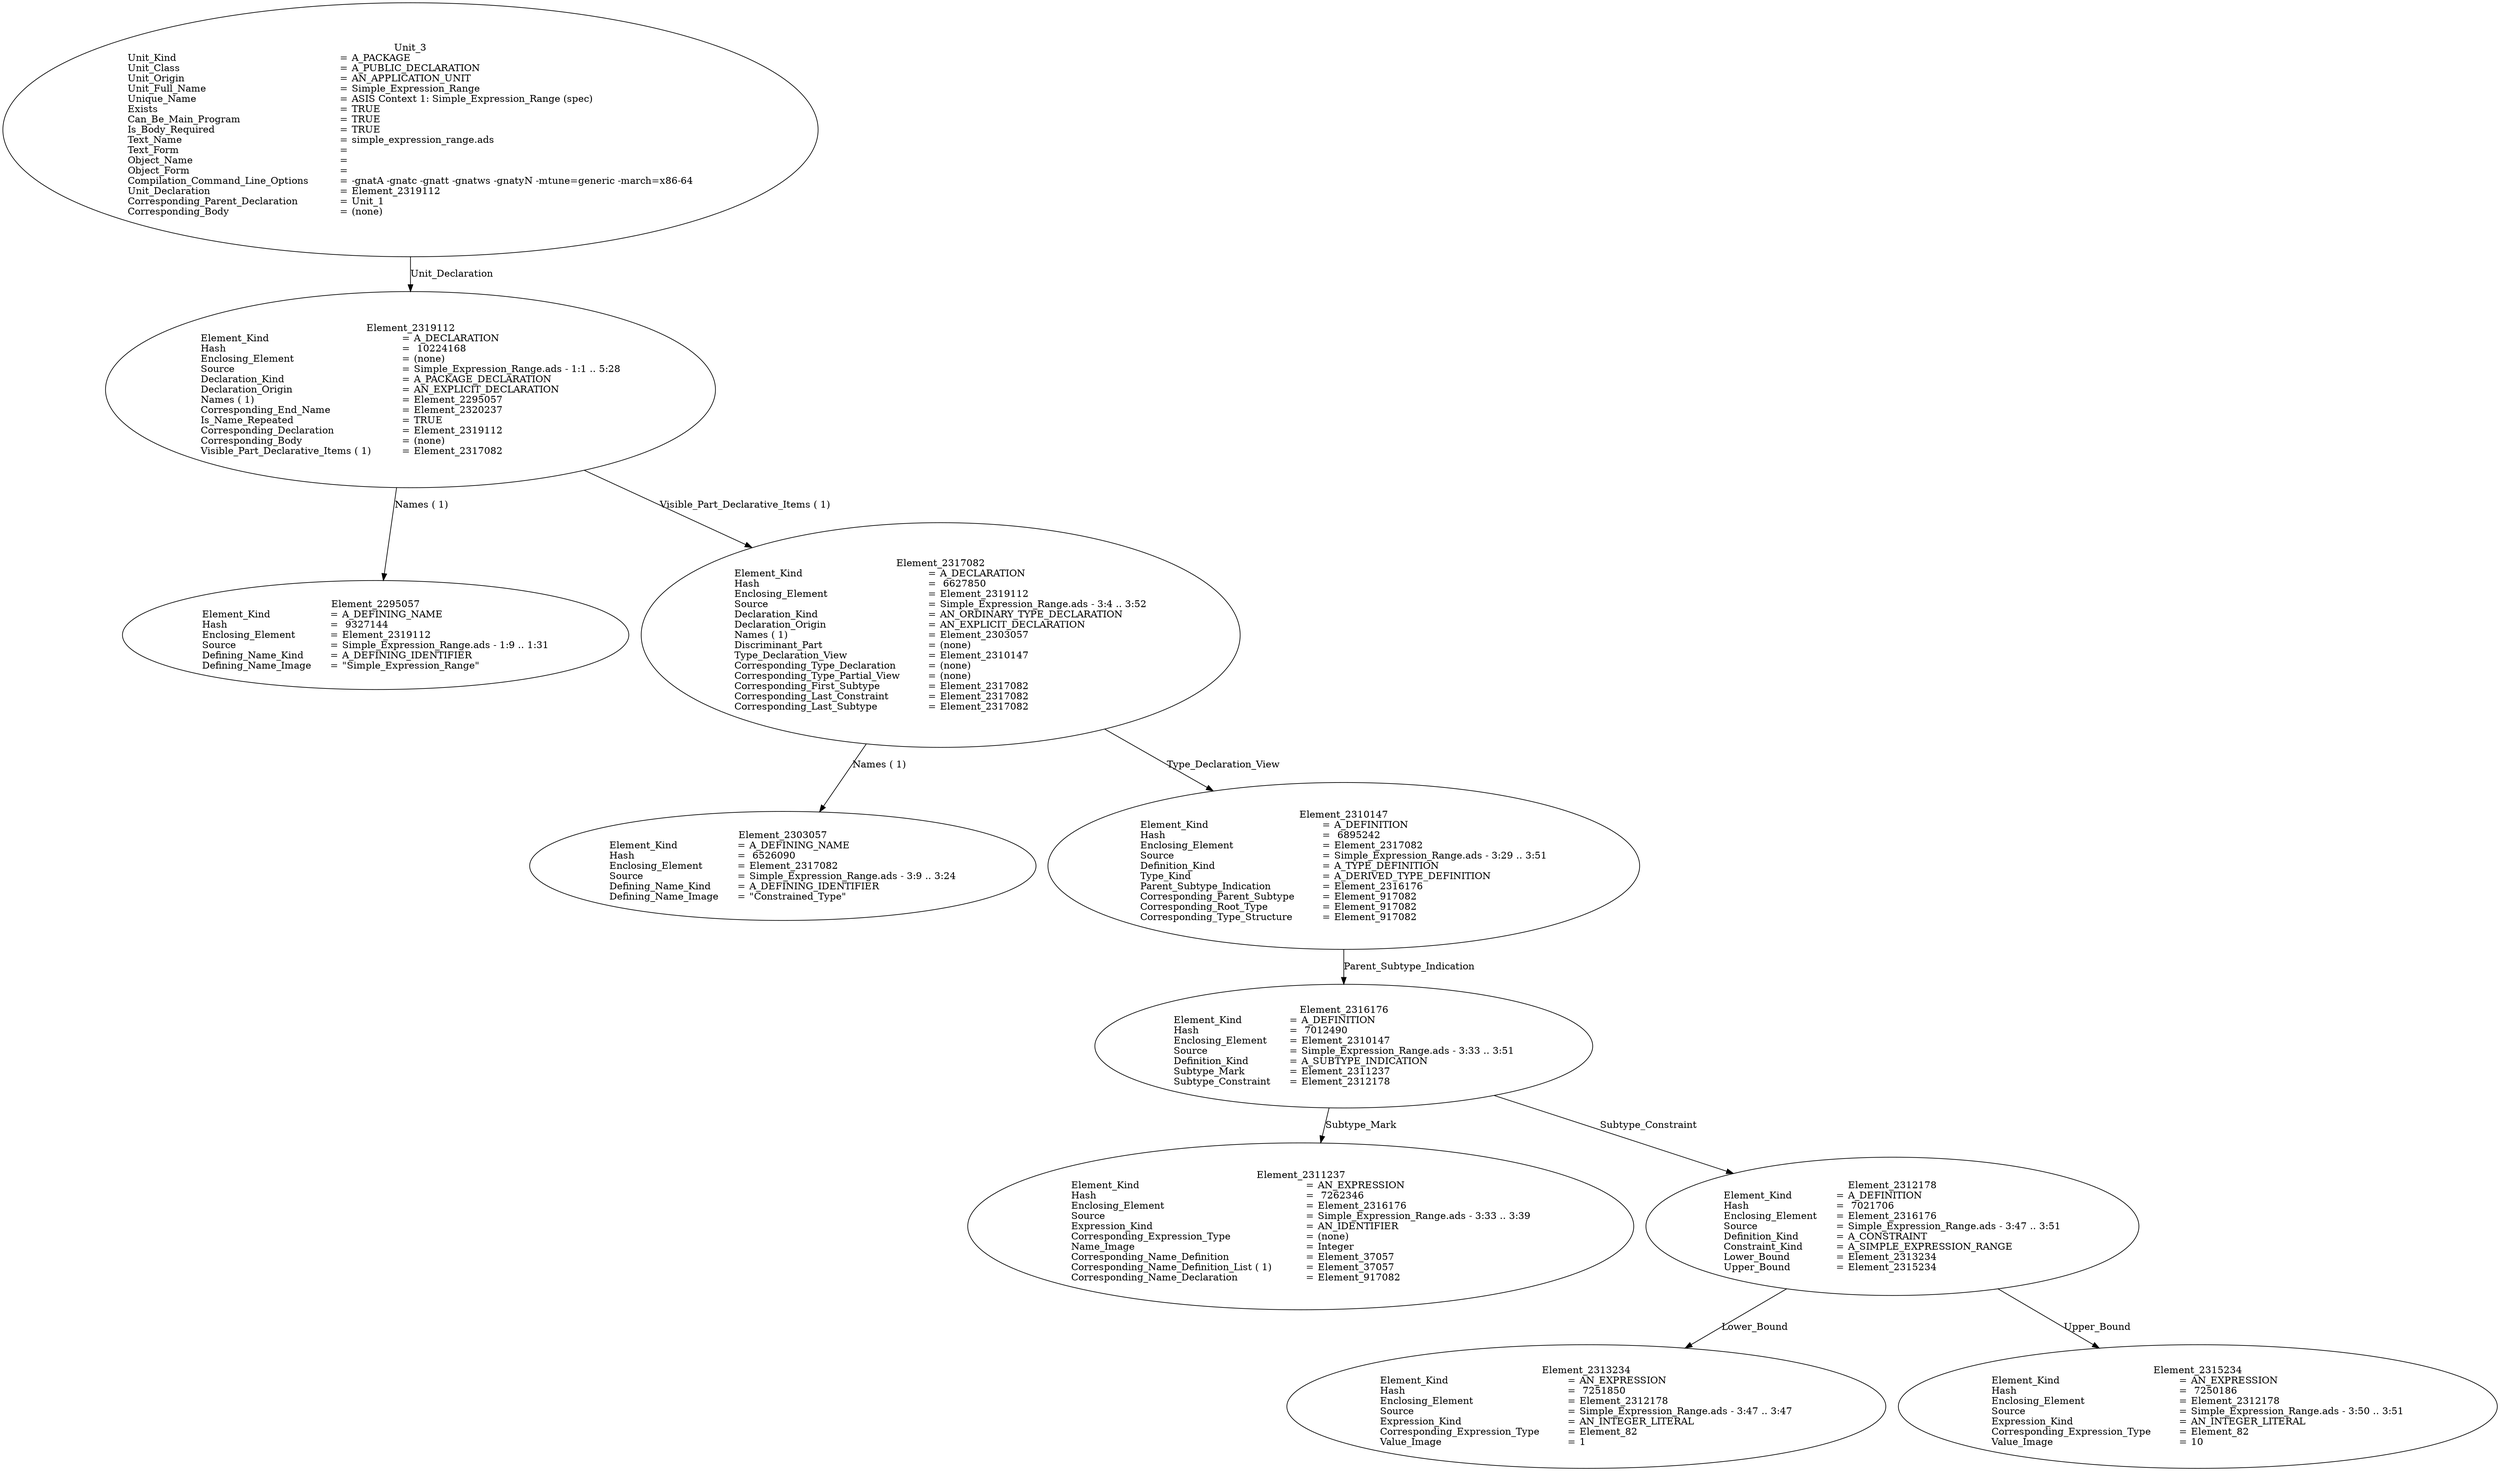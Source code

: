 digraph "simple_expression_range.adt" {
  Unit_3 -> Element_2319112
      [ label=Unit_Declaration ];
  Unit_3
      [ label=<<TABLE BORDER="0" CELLBORDER="0" CELLSPACING="0" CELLPADDING="0"> 
          <TR><TD COLSPAN="3">Unit_3</TD></TR>
          <TR><TD ALIGN="LEFT">Unit_Kind   </TD><TD> = </TD><TD ALIGN="LEFT">A_PACKAGE</TD></TR>
          <TR><TD ALIGN="LEFT">Unit_Class   </TD><TD> = </TD><TD ALIGN="LEFT">A_PUBLIC_DECLARATION</TD></TR>
          <TR><TD ALIGN="LEFT">Unit_Origin   </TD><TD> = </TD><TD ALIGN="LEFT">AN_APPLICATION_UNIT</TD></TR>
          <TR><TD ALIGN="LEFT">Unit_Full_Name    </TD><TD> = </TD><TD ALIGN="LEFT">Simple_Expression_Range</TD></TR>
          <TR><TD ALIGN="LEFT">Unique_Name   </TD><TD> = </TD><TD ALIGN="LEFT">ASIS Context 1: Simple_Expression_Range (spec)</TD></TR>
          <TR><TD ALIGN="LEFT">Exists  </TD><TD> = </TD><TD ALIGN="LEFT">TRUE</TD></TR>
          <TR><TD ALIGN="LEFT">Can_Be_Main_Program     </TD><TD> = </TD><TD ALIGN="LEFT">TRUE</TD></TR>
          <TR><TD ALIGN="LEFT">Is_Body_Required     </TD><TD> = </TD><TD ALIGN="LEFT">TRUE</TD></TR>
          <TR><TD ALIGN="LEFT">Text_Name   </TD><TD> = </TD><TD ALIGN="LEFT">simple_expression_range.ads</TD></TR>
          <TR><TD ALIGN="LEFT">Text_Form   </TD><TD> = </TD><TD ALIGN="LEFT"></TD></TR>
          <TR><TD ALIGN="LEFT">Object_Name   </TD><TD> = </TD><TD ALIGN="LEFT"></TD></TR>
          <TR><TD ALIGN="LEFT">Object_Form   </TD><TD> = </TD><TD ALIGN="LEFT"></TD></TR>
          <TR><TD ALIGN="LEFT">Compilation_Command_Line_Options         </TD><TD> = </TD><TD ALIGN="LEFT">-gnatA -gnatc -gnatt -gnatws -gnatyN -mtune=generic -march=x86-64</TD></TR>
          <TR><TD ALIGN="LEFT">Unit_Declaration     </TD><TD> = </TD><TD ALIGN="LEFT">Element_2319112</TD></TR>
          <TR><TD ALIGN="LEFT">Corresponding_Parent_Declaration         </TD><TD> = </TD><TD ALIGN="LEFT">Unit_1</TD></TR>
          <TR><TD ALIGN="LEFT">Corresponding_Body     </TD><TD> = </TD><TD ALIGN="LEFT">(none)</TD></TR>
          </TABLE>> ];
  Element_2319112 -> Element_2295057
      [ label="Names ( 1)" ];
  Element_2319112 -> Element_2317082
      [ label="Visible_Part_Declarative_Items ( 1)" ];
  Element_2319112
      [ label=<<TABLE BORDER="0" CELLBORDER="0" CELLSPACING="0" CELLPADDING="0"> 
          <TR><TD COLSPAN="3">Element_2319112</TD></TR>
          <TR><TD ALIGN="LEFT">Element_Kind    </TD><TD> = </TD><TD ALIGN="LEFT">A_DECLARATION</TD></TR>
          <TR><TD ALIGN="LEFT">Hash  </TD><TD> = </TD><TD ALIGN="LEFT"> 10224168</TD></TR>
          <TR><TD ALIGN="LEFT">Enclosing_Element     </TD><TD> = </TD><TD ALIGN="LEFT">(none)</TD></TR>
          <TR><TD ALIGN="LEFT">Source  </TD><TD> = </TD><TD ALIGN="LEFT">Simple_Expression_Range.ads - 1:1 .. 5:28</TD></TR>
          <TR><TD ALIGN="LEFT">Declaration_Kind     </TD><TD> = </TD><TD ALIGN="LEFT">A_PACKAGE_DECLARATION</TD></TR>
          <TR><TD ALIGN="LEFT">Declaration_Origin     </TD><TD> = </TD><TD ALIGN="LEFT">AN_EXPLICIT_DECLARATION</TD></TR>
          <TR><TD ALIGN="LEFT">Names ( 1)   </TD><TD> = </TD><TD ALIGN="LEFT">Element_2295057</TD></TR>
          <TR><TD ALIGN="LEFT">Corresponding_End_Name      </TD><TD> = </TD><TD ALIGN="LEFT">Element_2320237</TD></TR>
          <TR><TD ALIGN="LEFT">Is_Name_Repeated     </TD><TD> = </TD><TD ALIGN="LEFT">TRUE</TD></TR>
          <TR><TD ALIGN="LEFT">Corresponding_Declaration       </TD><TD> = </TD><TD ALIGN="LEFT">Element_2319112</TD></TR>
          <TR><TD ALIGN="LEFT">Corresponding_Body     </TD><TD> = </TD><TD ALIGN="LEFT">(none)</TD></TR>
          <TR><TD ALIGN="LEFT">Visible_Part_Declarative_Items ( 1)         </TD><TD> = </TD><TD ALIGN="LEFT">Element_2317082</TD></TR>
          </TABLE>> ];
  Element_2295057
      [ label=<<TABLE BORDER="0" CELLBORDER="0" CELLSPACING="0" CELLPADDING="0"> 
          <TR><TD COLSPAN="3">Element_2295057</TD></TR>
          <TR><TD ALIGN="LEFT">Element_Kind    </TD><TD> = </TD><TD ALIGN="LEFT">A_DEFINING_NAME</TD></TR>
          <TR><TD ALIGN="LEFT">Hash  </TD><TD> = </TD><TD ALIGN="LEFT"> 9327144</TD></TR>
          <TR><TD ALIGN="LEFT">Enclosing_Element     </TD><TD> = </TD><TD ALIGN="LEFT">Element_2319112</TD></TR>
          <TR><TD ALIGN="LEFT">Source  </TD><TD> = </TD><TD ALIGN="LEFT">Simple_Expression_Range.ads - 1:9 .. 1:31</TD></TR>
          <TR><TD ALIGN="LEFT">Defining_Name_Kind     </TD><TD> = </TD><TD ALIGN="LEFT">A_DEFINING_IDENTIFIER</TD></TR>
          <TR><TD ALIGN="LEFT">Defining_Name_Image     </TD><TD> = </TD><TD ALIGN="LEFT">"Simple_Expression_Range"</TD></TR>
          </TABLE>> ];
  Element_2317082 -> Element_2303057
      [ label="Names ( 1)" ];
  Element_2317082 -> Element_2310147
      [ label=Type_Declaration_View ];
  Element_2317082
      [ label=<<TABLE BORDER="0" CELLBORDER="0" CELLSPACING="0" CELLPADDING="0"> 
          <TR><TD COLSPAN="3">Element_2317082</TD></TR>
          <TR><TD ALIGN="LEFT">Element_Kind    </TD><TD> = </TD><TD ALIGN="LEFT">A_DECLARATION</TD></TR>
          <TR><TD ALIGN="LEFT">Hash  </TD><TD> = </TD><TD ALIGN="LEFT"> 6627850</TD></TR>
          <TR><TD ALIGN="LEFT">Enclosing_Element     </TD><TD> = </TD><TD ALIGN="LEFT">Element_2319112</TD></TR>
          <TR><TD ALIGN="LEFT">Source  </TD><TD> = </TD><TD ALIGN="LEFT">Simple_Expression_Range.ads - 3:4 .. 3:52</TD></TR>
          <TR><TD ALIGN="LEFT">Declaration_Kind     </TD><TD> = </TD><TD ALIGN="LEFT">AN_ORDINARY_TYPE_DECLARATION</TD></TR>
          <TR><TD ALIGN="LEFT">Declaration_Origin     </TD><TD> = </TD><TD ALIGN="LEFT">AN_EXPLICIT_DECLARATION</TD></TR>
          <TR><TD ALIGN="LEFT">Names ( 1)   </TD><TD> = </TD><TD ALIGN="LEFT">Element_2303057</TD></TR>
          <TR><TD ALIGN="LEFT">Discriminant_Part     </TD><TD> = </TD><TD ALIGN="LEFT">(none)</TD></TR>
          <TR><TD ALIGN="LEFT">Type_Declaration_View      </TD><TD> = </TD><TD ALIGN="LEFT">Element_2310147</TD></TR>
          <TR><TD ALIGN="LEFT">Corresponding_Type_Declaration        </TD><TD> = </TD><TD ALIGN="LEFT">(none)</TD></TR>
          <TR><TD ALIGN="LEFT">Corresponding_Type_Partial_View        </TD><TD> = </TD><TD ALIGN="LEFT">(none)</TD></TR>
          <TR><TD ALIGN="LEFT">Corresponding_First_Subtype       </TD><TD> = </TD><TD ALIGN="LEFT">Element_2317082</TD></TR>
          <TR><TD ALIGN="LEFT">Corresponding_Last_Constraint        </TD><TD> = </TD><TD ALIGN="LEFT">Element_2317082</TD></TR>
          <TR><TD ALIGN="LEFT">Corresponding_Last_Subtype       </TD><TD> = </TD><TD ALIGN="LEFT">Element_2317082</TD></TR>
          </TABLE>> ];
  Element_2303057
      [ label=<<TABLE BORDER="0" CELLBORDER="0" CELLSPACING="0" CELLPADDING="0"> 
          <TR><TD COLSPAN="3">Element_2303057</TD></TR>
          <TR><TD ALIGN="LEFT">Element_Kind    </TD><TD> = </TD><TD ALIGN="LEFT">A_DEFINING_NAME</TD></TR>
          <TR><TD ALIGN="LEFT">Hash  </TD><TD> = </TD><TD ALIGN="LEFT"> 6526090</TD></TR>
          <TR><TD ALIGN="LEFT">Enclosing_Element     </TD><TD> = </TD><TD ALIGN="LEFT">Element_2317082</TD></TR>
          <TR><TD ALIGN="LEFT">Source  </TD><TD> = </TD><TD ALIGN="LEFT">Simple_Expression_Range.ads - 3:9 .. 3:24</TD></TR>
          <TR><TD ALIGN="LEFT">Defining_Name_Kind     </TD><TD> = </TD><TD ALIGN="LEFT">A_DEFINING_IDENTIFIER</TD></TR>
          <TR><TD ALIGN="LEFT">Defining_Name_Image     </TD><TD> = </TD><TD ALIGN="LEFT">"Constrained_Type"</TD></TR>
          </TABLE>> ];
  Element_2310147 -> Element_2316176
      [ label=Parent_Subtype_Indication ];
  Element_2310147
      [ label=<<TABLE BORDER="0" CELLBORDER="0" CELLSPACING="0" CELLPADDING="0"> 
          <TR><TD COLSPAN="3">Element_2310147</TD></TR>
          <TR><TD ALIGN="LEFT">Element_Kind    </TD><TD> = </TD><TD ALIGN="LEFT">A_DEFINITION</TD></TR>
          <TR><TD ALIGN="LEFT">Hash  </TD><TD> = </TD><TD ALIGN="LEFT"> 6895242</TD></TR>
          <TR><TD ALIGN="LEFT">Enclosing_Element     </TD><TD> = </TD><TD ALIGN="LEFT">Element_2317082</TD></TR>
          <TR><TD ALIGN="LEFT">Source  </TD><TD> = </TD><TD ALIGN="LEFT">Simple_Expression_Range.ads - 3:29 .. 3:51</TD></TR>
          <TR><TD ALIGN="LEFT">Definition_Kind    </TD><TD> = </TD><TD ALIGN="LEFT">A_TYPE_DEFINITION</TD></TR>
          <TR><TD ALIGN="LEFT">Type_Kind   </TD><TD> = </TD><TD ALIGN="LEFT">A_DERIVED_TYPE_DEFINITION</TD></TR>
          <TR><TD ALIGN="LEFT">Parent_Subtype_Indication       </TD><TD> = </TD><TD ALIGN="LEFT">Element_2316176</TD></TR>
          <TR><TD ALIGN="LEFT">Corresponding_Parent_Subtype        </TD><TD> = </TD><TD ALIGN="LEFT">Element_917082</TD></TR>
          <TR><TD ALIGN="LEFT">Corresponding_Root_Type      </TD><TD> = </TD><TD ALIGN="LEFT">Element_917082</TD></TR>
          <TR><TD ALIGN="LEFT">Corresponding_Type_Structure        </TD><TD> = </TD><TD ALIGN="LEFT">Element_917082</TD></TR>
          </TABLE>> ];
  Element_2316176 -> Element_2311237
      [ label=Subtype_Mark ];
  Element_2316176 -> Element_2312178
      [ label=Subtype_Constraint ];
  Element_2316176
      [ label=<<TABLE BORDER="0" CELLBORDER="0" CELLSPACING="0" CELLPADDING="0"> 
          <TR><TD COLSPAN="3">Element_2316176</TD></TR>
          <TR><TD ALIGN="LEFT">Element_Kind    </TD><TD> = </TD><TD ALIGN="LEFT">A_DEFINITION</TD></TR>
          <TR><TD ALIGN="LEFT">Hash  </TD><TD> = </TD><TD ALIGN="LEFT"> 7012490</TD></TR>
          <TR><TD ALIGN="LEFT">Enclosing_Element     </TD><TD> = </TD><TD ALIGN="LEFT">Element_2310147</TD></TR>
          <TR><TD ALIGN="LEFT">Source  </TD><TD> = </TD><TD ALIGN="LEFT">Simple_Expression_Range.ads - 3:33 .. 3:51</TD></TR>
          <TR><TD ALIGN="LEFT">Definition_Kind    </TD><TD> = </TD><TD ALIGN="LEFT">A_SUBTYPE_INDICATION</TD></TR>
          <TR><TD ALIGN="LEFT">Subtype_Mark    </TD><TD> = </TD><TD ALIGN="LEFT">Element_2311237</TD></TR>
          <TR><TD ALIGN="LEFT">Subtype_Constraint     </TD><TD> = </TD><TD ALIGN="LEFT">Element_2312178</TD></TR>
          </TABLE>> ];
  Element_2311237
      [ label=<<TABLE BORDER="0" CELLBORDER="0" CELLSPACING="0" CELLPADDING="0"> 
          <TR><TD COLSPAN="3">Element_2311237</TD></TR>
          <TR><TD ALIGN="LEFT">Element_Kind    </TD><TD> = </TD><TD ALIGN="LEFT">AN_EXPRESSION</TD></TR>
          <TR><TD ALIGN="LEFT">Hash  </TD><TD> = </TD><TD ALIGN="LEFT"> 7262346</TD></TR>
          <TR><TD ALIGN="LEFT">Enclosing_Element     </TD><TD> = </TD><TD ALIGN="LEFT">Element_2316176</TD></TR>
          <TR><TD ALIGN="LEFT">Source  </TD><TD> = </TD><TD ALIGN="LEFT">Simple_Expression_Range.ads - 3:33 .. 3:39</TD></TR>
          <TR><TD ALIGN="LEFT">Expression_Kind    </TD><TD> = </TD><TD ALIGN="LEFT">AN_IDENTIFIER</TD></TR>
          <TR><TD ALIGN="LEFT">Corresponding_Expression_Type        </TD><TD> = </TD><TD ALIGN="LEFT">(none)</TD></TR>
          <TR><TD ALIGN="LEFT">Name_Image   </TD><TD> = </TD><TD ALIGN="LEFT">Integer</TD></TR>
          <TR><TD ALIGN="LEFT">Corresponding_Name_Definition        </TD><TD> = </TD><TD ALIGN="LEFT">Element_37057</TD></TR>
          <TR><TD ALIGN="LEFT">Corresponding_Name_Definition_List ( 1)          </TD><TD> = </TD><TD ALIGN="LEFT">Element_37057</TD></TR>
          <TR><TD ALIGN="LEFT">Corresponding_Name_Declaration        </TD><TD> = </TD><TD ALIGN="LEFT">Element_917082</TD></TR>
          </TABLE>> ];
  Element_2312178 -> Element_2313234
      [ label=Lower_Bound ];
  Element_2312178 -> Element_2315234
      [ label=Upper_Bound ];
  Element_2312178
      [ label=<<TABLE BORDER="0" CELLBORDER="0" CELLSPACING="0" CELLPADDING="0"> 
          <TR><TD COLSPAN="3">Element_2312178</TD></TR>
          <TR><TD ALIGN="LEFT">Element_Kind    </TD><TD> = </TD><TD ALIGN="LEFT">A_DEFINITION</TD></TR>
          <TR><TD ALIGN="LEFT">Hash  </TD><TD> = </TD><TD ALIGN="LEFT"> 7021706</TD></TR>
          <TR><TD ALIGN="LEFT">Enclosing_Element     </TD><TD> = </TD><TD ALIGN="LEFT">Element_2316176</TD></TR>
          <TR><TD ALIGN="LEFT">Source  </TD><TD> = </TD><TD ALIGN="LEFT">Simple_Expression_Range.ads - 3:47 .. 3:51</TD></TR>
          <TR><TD ALIGN="LEFT">Definition_Kind    </TD><TD> = </TD><TD ALIGN="LEFT">A_CONSTRAINT</TD></TR>
          <TR><TD ALIGN="LEFT">Constraint_Kind    </TD><TD> = </TD><TD ALIGN="LEFT">A_SIMPLE_EXPRESSION_RANGE</TD></TR>
          <TR><TD ALIGN="LEFT">Lower_Bound   </TD><TD> = </TD><TD ALIGN="LEFT">Element_2313234</TD></TR>
          <TR><TD ALIGN="LEFT">Upper_Bound   </TD><TD> = </TD><TD ALIGN="LEFT">Element_2315234</TD></TR>
          </TABLE>> ];
  Element_2313234
      [ label=<<TABLE BORDER="0" CELLBORDER="0" CELLSPACING="0" CELLPADDING="0"> 
          <TR><TD COLSPAN="3">Element_2313234</TD></TR>
          <TR><TD ALIGN="LEFT">Element_Kind    </TD><TD> = </TD><TD ALIGN="LEFT">AN_EXPRESSION</TD></TR>
          <TR><TD ALIGN="LEFT">Hash  </TD><TD> = </TD><TD ALIGN="LEFT"> 7251850</TD></TR>
          <TR><TD ALIGN="LEFT">Enclosing_Element     </TD><TD> = </TD><TD ALIGN="LEFT">Element_2312178</TD></TR>
          <TR><TD ALIGN="LEFT">Source  </TD><TD> = </TD><TD ALIGN="LEFT">Simple_Expression_Range.ads - 3:47 .. 3:47</TD></TR>
          <TR><TD ALIGN="LEFT">Expression_Kind    </TD><TD> = </TD><TD ALIGN="LEFT">AN_INTEGER_LITERAL</TD></TR>
          <TR><TD ALIGN="LEFT">Corresponding_Expression_Type        </TD><TD> = </TD><TD ALIGN="LEFT">Element_82</TD></TR>
          <TR><TD ALIGN="LEFT">Value_Image   </TD><TD> = </TD><TD ALIGN="LEFT">1</TD></TR>
          </TABLE>> ];
  Element_2315234
      [ label=<<TABLE BORDER="0" CELLBORDER="0" CELLSPACING="0" CELLPADDING="0"> 
          <TR><TD COLSPAN="3">Element_2315234</TD></TR>
          <TR><TD ALIGN="LEFT">Element_Kind    </TD><TD> = </TD><TD ALIGN="LEFT">AN_EXPRESSION</TD></TR>
          <TR><TD ALIGN="LEFT">Hash  </TD><TD> = </TD><TD ALIGN="LEFT"> 7250186</TD></TR>
          <TR><TD ALIGN="LEFT">Enclosing_Element     </TD><TD> = </TD><TD ALIGN="LEFT">Element_2312178</TD></TR>
          <TR><TD ALIGN="LEFT">Source  </TD><TD> = </TD><TD ALIGN="LEFT">Simple_Expression_Range.ads - 3:50 .. 3:51</TD></TR>
          <TR><TD ALIGN="LEFT">Expression_Kind    </TD><TD> = </TD><TD ALIGN="LEFT">AN_INTEGER_LITERAL</TD></TR>
          <TR><TD ALIGN="LEFT">Corresponding_Expression_Type        </TD><TD> = </TD><TD ALIGN="LEFT">Element_82</TD></TR>
          <TR><TD ALIGN="LEFT">Value_Image   </TD><TD> = </TD><TD ALIGN="LEFT">10</TD></TR>
          </TABLE>> ]
}

